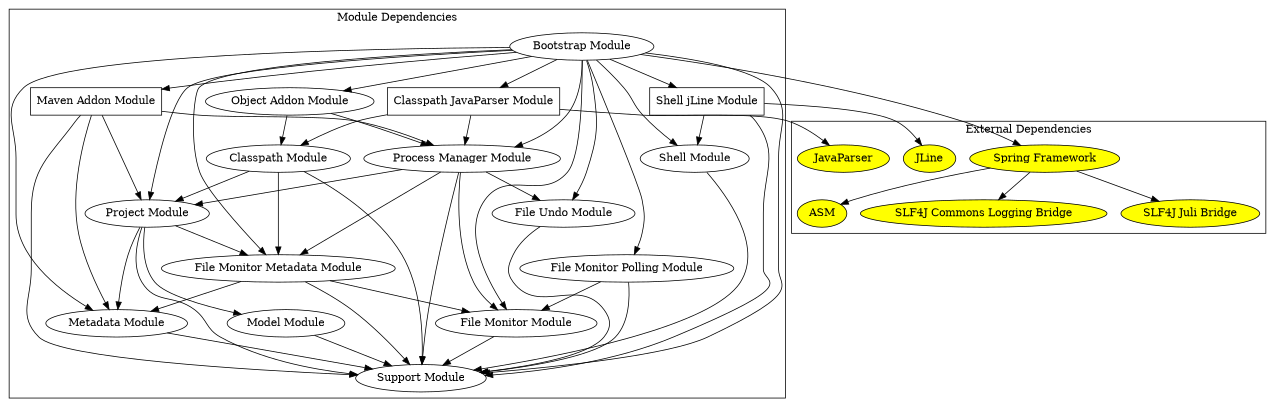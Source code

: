 /*
To use this file:

sudo apt-get install graphviz
dot -Tpdf dependencies.dot -o dependencies.pdf

*/

digraph architecture {
 size="8.5,11";
 ratio="compress";
 center=true;
 compound=true;

 subgraph cluster_architecture {
  label="Module Dependencies";
  AddonMaven [label="Maven Addon Module",shape=box];  
  AddonObject [label="Object Addon Module"];
  Bootstrap [label="Bootstrap Module"];
  Classpath [label="Classpath Module"];  
  ClasspathJavaparser [label="Classpath JavaParser Module",shape=box];      
  FileMonitor [label="File Monitor Module"];  
  FileMonitorMetadata [label="File Monitor Metadata Module"];  
  FileMonitorPolling [label="File Monitor Polling Module"];    
  FileUndo [label="File Undo Module"];   
  Metadata [label="Metadata Module"];  
  Model [label="Model Module"];  
  ProcessManager [label="Process Manager Module"];    
  Project [label="Project Module"];  
  Shell [label="Shell Module"];   
  ShellJline [label="Shell jLine Module",shape=box];    
  Support [label="Support Module"]; 
  
  AddonMaven -> Support;
  AddonMaven -> ProcessManager;
  AddonMaven -> Project;
  AddonMaven -> Metadata;

  AddonObject -> Classpath; 
  AddonObject -> ProcessManager; 

  Bootstrap -> Support;
  Bootstrap -> Shell;
  Bootstrap -> ShellJline;
  Bootstrap -> Metadata;
  Bootstrap -> ProcessManager;
  Bootstrap -> FileUndo;
  Bootstrap -> FileMonitor;
  Bootstrap -> FileMonitorPolling;
  Bootstrap -> FileMonitorMetadata;
  Bootstrap -> Project;
  Bootstrap -> AddonMaven;
  Bootstrap -> AddonObject;
  Bootstrap -> ClasspathJavaparser;

  Classpath -> Support;
  Classpath -> FileMonitorMetadata;
  Classpath -> Project;

  ClasspathJavaparser -> Classpath;
  ClasspathJavaparser -> ProcessManager; 

  FileMonitor -> Support;

  FileMonitorMetadata -> Support;
  FileMonitorMetadata -> FileMonitor;
  FileMonitorMetadata -> Metadata;

  FileMonitorPolling -> Support;
  FileMonitorPolling -> FileMonitor;

  FileUndo -> Support;

  Metadata -> Support;

  Model -> Support;

  ProcessManager -> Support;
  ProcessManager -> FileUndo;
  ProcessManager -> FileMonitor;
  ProcessManager -> FileMonitorMetadata;
  ProcessManager -> Project;

  Project -> Support;
  Project -> Model;
  Project -> FileMonitorMetadata;
  Project -> Metadata;

  Shell -> Support;

  ShellJline -> Support;
  ShellJline -> Shell;  
 }

 subgraph cluster_external_dependencies {
  label="External Dependencies";
  Bootstrap [label="Bootstrap Module"];
  SpringFramework [label="Spring Framework",style=filled,fillcolor=yellow]; 
  Slf4jCommonsLogging [label="SLF4J Commons Logging Bridge",style=filled,fillcolor=yellow]; 
  Slf4jJuli [label="SLF4J Juli Bridge",style=filled,fillcolor=yellow]; 
  JavaParser [label="JavaParser",style=filled,fillcolor=yellow];
  JLine [label="JLine",style=filled,fillcolor=yellow]; 
  ASM [label="ASM",style=filled,fillcolor=yellow];   

  Bootstrap -> SpringFramework;

  SpringFramework -> ASM;
  SpringFramework -> Slf4jCommonsLogging;
  SpringFramework -> Slf4jJuli; 

  ClasspathJavaparser -> JavaParser;

  ShellJline -> JLine;
 }
}

